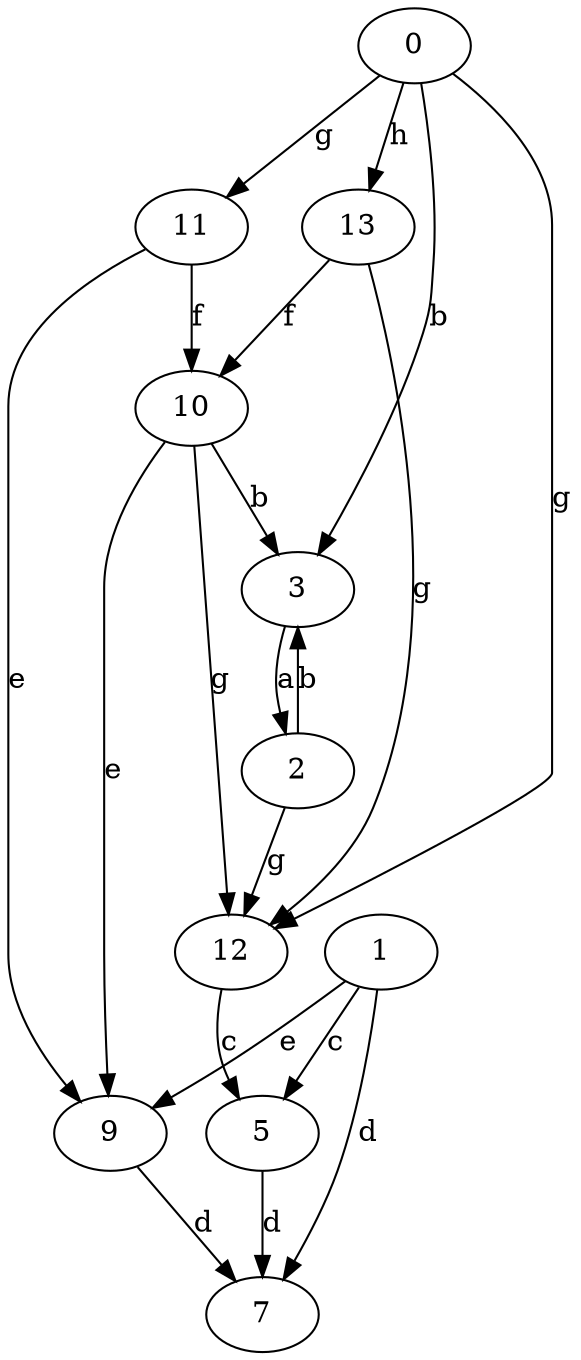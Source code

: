 strict digraph  {
0;
1;
2;
3;
5;
7;
9;
10;
11;
12;
13;
0 -> 3  [label=b];
0 -> 11  [label=g];
0 -> 12  [label=g];
0 -> 13  [label=h];
1 -> 5  [label=c];
1 -> 7  [label=d];
1 -> 9  [label=e];
2 -> 3  [label=b];
2 -> 12  [label=g];
3 -> 2  [label=a];
5 -> 7  [label=d];
9 -> 7  [label=d];
10 -> 3  [label=b];
10 -> 9  [label=e];
10 -> 12  [label=g];
11 -> 9  [label=e];
11 -> 10  [label=f];
12 -> 5  [label=c];
13 -> 10  [label=f];
13 -> 12  [label=g];
}
